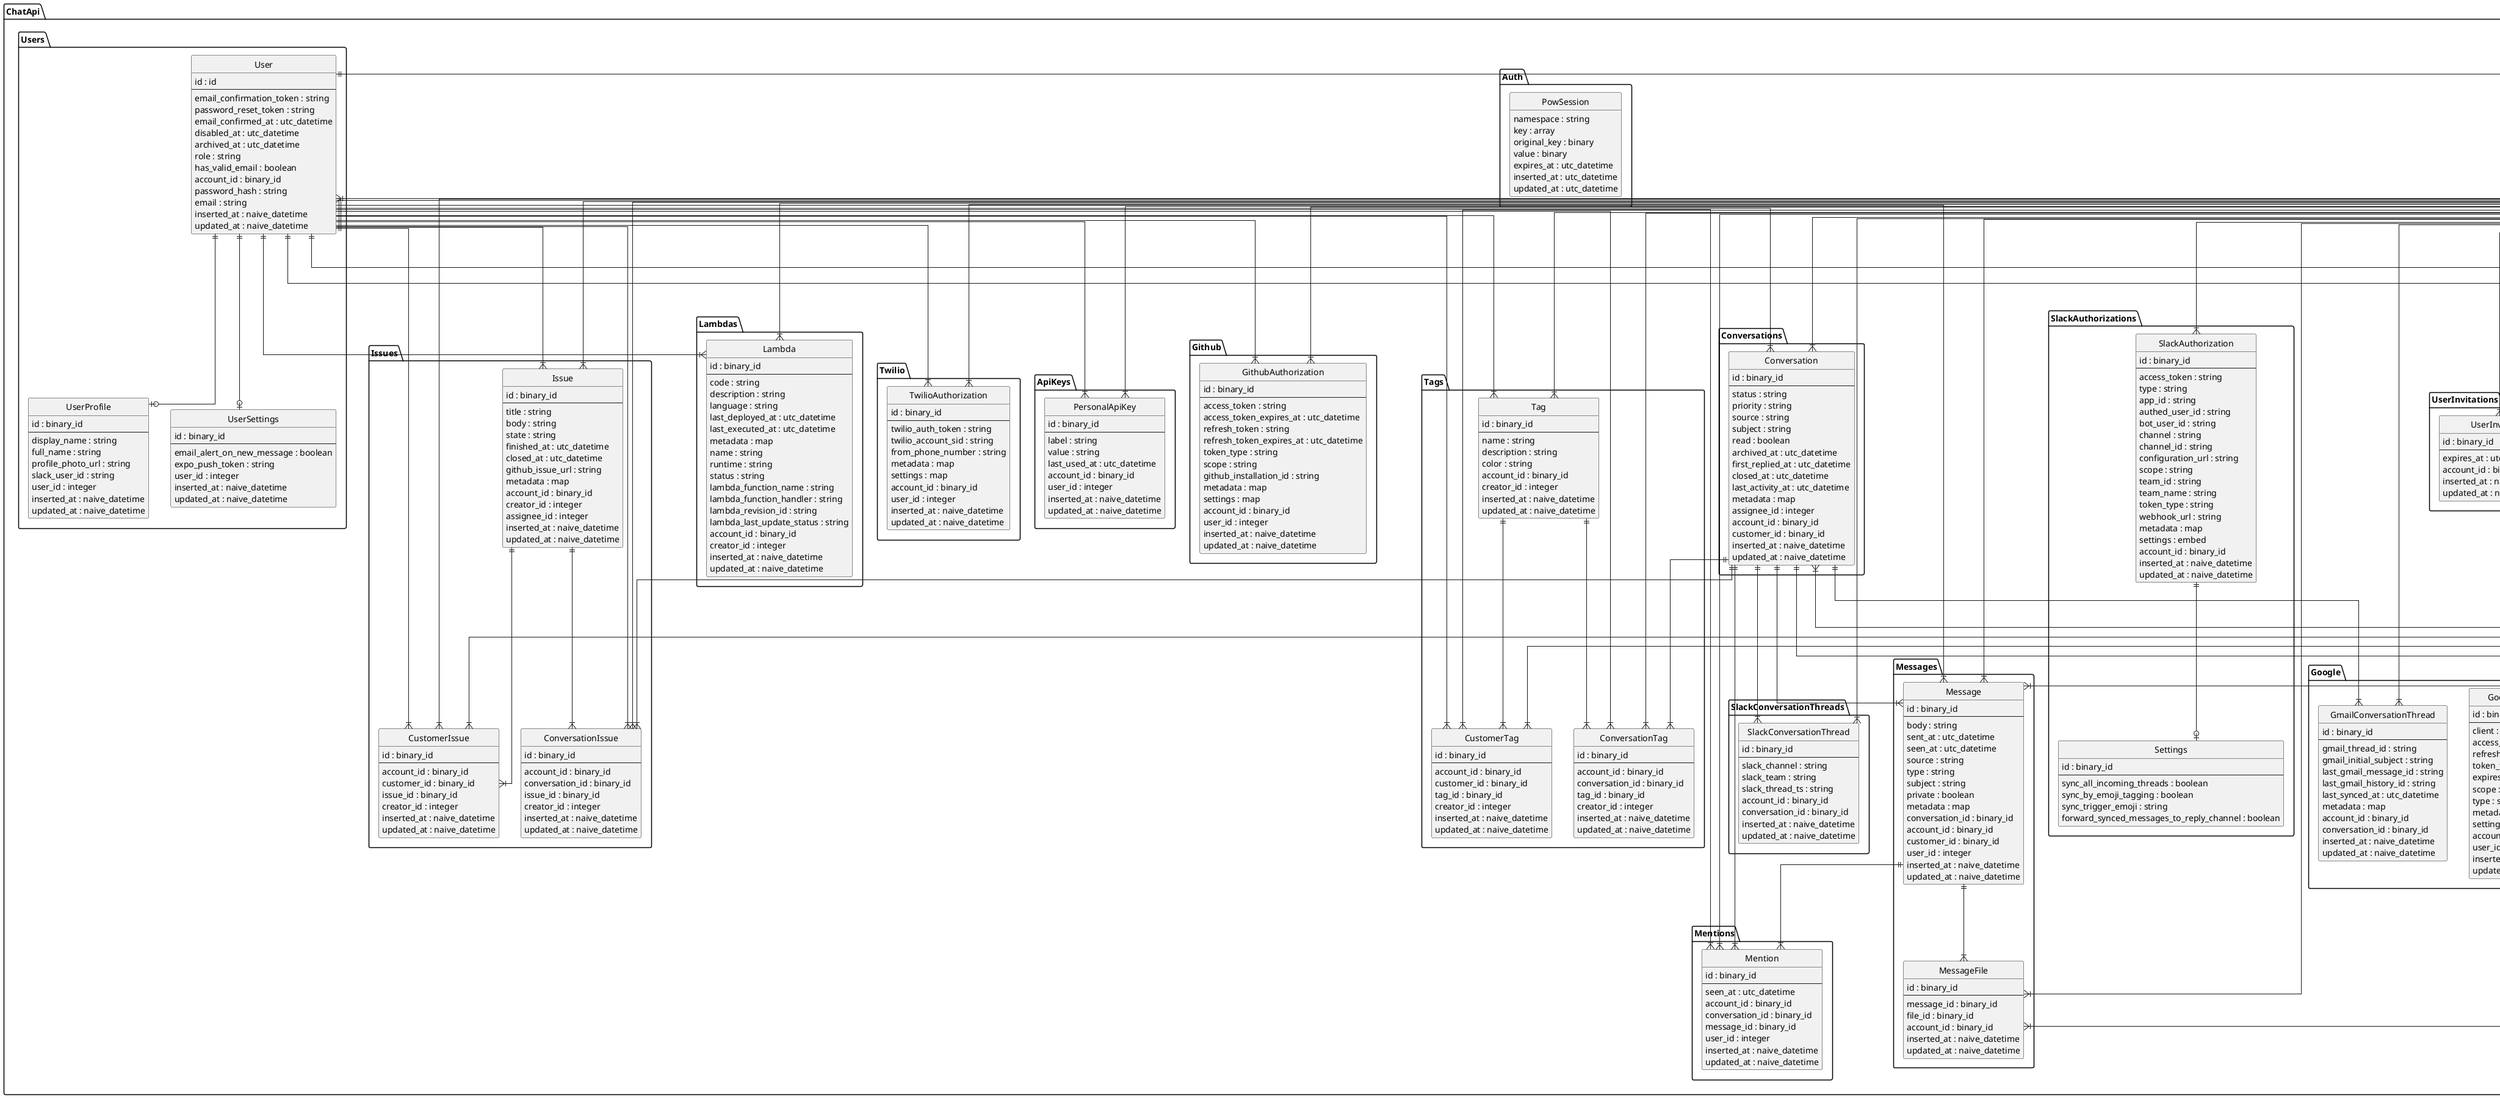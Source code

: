 @startuml

hide circle
hide methods

skinparam linetype ortho
skinparam defaultFontName Roboto Mono
skinparam shadowing false


entity ChatApi.Accounts.Account {
  id : binary_id
  --
  company_name : string
  company_logo_url : string
  time_zone : string
  subscription_plan : string
  stripe_customer_id : string
  stripe_subscription_id : string
  stripe_product_id : string
  stripe_default_payment_method_id : string
  settings : embed
  working_hours : embed
  inserted_at : naive_datetime
  updated_at : naive_datetime
}

entity ChatApi.Accounts.Settings {
  id : binary_id
  --
  disable_automated_reply_emails : boolean
  conversation_reminders_enabled : boolean
  conversation_reminder_hours_interval : integer
  max_num_conversation_reminders : integer
}

entity ChatApi.Accounts.WorkingHours {
  id : binary_id
  --
  day : string
  start_minute : integer
  end_minute : integer
}

entity ChatApi.ApiKeys.PersonalApiKey {
  id : binary_id
  --
  label : string
  value : string
  last_used_at : utc_datetime
  account_id : binary_id
  user_id : integer
  inserted_at : naive_datetime
  updated_at : naive_datetime
}

entity ChatApi.Auth.PowSession {
  namespace : string
  key : array
  original_key : binary
  value : binary
  expires_at : utc_datetime
  inserted_at : utc_datetime
  updated_at : utc_datetime
}

entity ChatApi.BrowserReplayEvents.BrowserReplayEvent {
  id : binary_id
  --
  event : map
  timestamp : utc_datetime_usec
  account_id : binary_id
  browser_session_id : binary_id
  inserted_at : naive_datetime
  updated_at : naive_datetime
}

entity ChatApi.BrowserSessions.BrowserSession {
  id : binary_id
  --
  finished_at : utc_datetime
  started_at : utc_datetime
  metadata : map
  account_id : binary_id
  customer_id : binary_id
  inserted_at : naive_datetime
  updated_at : naive_datetime
}

entity ChatApi.CannedResponses.CannedResponse {
  id : binary_id
  --
  content : string
  name : string
  account_id : binary_id
  inserted_at : naive_datetime
  updated_at : naive_datetime
}

entity ChatApi.Companies.Company {
  id : binary_id
  --
  name : string
  description : string
  external_id : string
  website_url : string
  industry : string
  logo_image_url : string
  slack_channel_id : string
  slack_channel_name : string
  slack_team_id : string
  slack_team_name : string
  metadata : map
  account_id : binary_id
  inserted_at : naive_datetime
  updated_at : naive_datetime
}

entity ChatApi.Conversations.Conversation {
  id : binary_id
  --
  status : string
  priority : string
  source : string
  subject : string
  read : boolean
  archived_at : utc_datetime
  first_replied_at : utc_datetime
  closed_at : utc_datetime
  last_activity_at : utc_datetime
  metadata : map
  assignee_id : integer
  account_id : binary_id
  customer_id : binary_id
  inserted_at : naive_datetime
  updated_at : naive_datetime
}

entity ChatApi.Customers.Customer {
  id : binary_id
  --
  first_seen : date
  email : string
  name : string
  phone : string
  external_id : string
  profile_photo_url : string
  browser : string
  browser_version : string
  browser_language : string
  os : string
  ip : string
  last_seen_at : utc_datetime
  current_url : string
  host : string
  pathname : string
  screen_height : integer
  screen_width : integer
  lib : string
  time_zone : string
  metadata : map
  account_id : binary_id
  company_id : binary_id
  inserted_at : naive_datetime
  updated_at : naive_datetime
}

entity ChatApi.EventSubscriptions.EventSubscription {
  id : binary_id
  --
  scope : string
  webhook_url : string
  verified : boolean
  account_id : binary_id
  inserted_at : naive_datetime
  updated_at : naive_datetime
}

entity ChatApi.Files.FileUpload {
  id : binary_id
  --
  filename : string
  file_url : string
  unique_filename : string
  content_type : string
  account_id : binary_id
  customer_id : binary_id
  user_id : integer
  inserted_at : naive_datetime
  updated_at : naive_datetime
}

entity ChatApi.Github.GithubAuthorization {
  id : binary_id
  --
  access_token : string
  access_token_expires_at : utc_datetime
  refresh_token : string
  refresh_token_expires_at : utc_datetime
  token_type : string
  scope : string
  github_installation_id : string
  metadata : map
  settings : map
  account_id : binary_id
  user_id : integer
  inserted_at : naive_datetime
  updated_at : naive_datetime
}

entity ChatApi.Google.GmailConversationThread {
  id : binary_id
  --
  gmail_thread_id : string
  gmail_initial_subject : string
  last_gmail_message_id : string
  last_gmail_history_id : string
  last_synced_at : utc_datetime
  metadata : map
  account_id : binary_id
  conversation_id : binary_id
  inserted_at : naive_datetime
  updated_at : naive_datetime
}

entity ChatApi.Google.GoogleAuthorization {
  id : binary_id
  --
  client : string
  access_token : string
  refresh_token : string
  token_type : string
  expires_at : integer
  scope : string
  type : string
  metadata : map
  settings : map
  account_id : binary_id
  user_id : integer
  inserted_at : naive_datetime
  updated_at : naive_datetime
}

entity ChatApi.Issues.ConversationIssue {
  id : binary_id
  --
  account_id : binary_id
  conversation_id : binary_id
  issue_id : binary_id
  creator_id : integer
  inserted_at : naive_datetime
  updated_at : naive_datetime
}

entity ChatApi.Issues.CustomerIssue {
  id : binary_id
  --
  account_id : binary_id
  customer_id : binary_id
  issue_id : binary_id
  creator_id : integer
  inserted_at : naive_datetime
  updated_at : naive_datetime
}

entity ChatApi.Issues.Issue {
  id : binary_id
  --
  title : string
  body : string
  state : string
  finished_at : utc_datetime
  closed_at : utc_datetime
  github_issue_url : string
  metadata : map
  account_id : binary_id
  creator_id : integer
  assignee_id : integer
  inserted_at : naive_datetime
  updated_at : naive_datetime
}

entity ChatApi.Lambdas.Lambda {
  id : binary_id
  --
  code : string
  description : string
  language : string
  last_deployed_at : utc_datetime
  last_executed_at : utc_datetime
  metadata : map
  name : string
  runtime : string
  status : string
  lambda_function_name : string
  lambda_function_handler : string
  lambda_revision_id : string
  lambda_last_update_status : string
  account_id : binary_id
  creator_id : integer
  inserted_at : naive_datetime
  updated_at : naive_datetime
}

entity ChatApi.Mattermost.MattermostAuthorization {
  id : binary_id
  --
  access_token : string
  refresh_token : string
  bot_token : string
  verification_token : string
  mattermost_url : string
  channel_id : string
  channel_name : string
  team_id : string
  team_domain : string
  webhook_url : string
  scope : string
  metadata : map
  settings : map
  account_id : binary_id
  user_id : integer
  inserted_at : naive_datetime
  updated_at : naive_datetime
}

entity ChatApi.Mattermost.MattermostConversationThread {
  id : binary_id
  --
  mattermost_channel_id : string
  mattermost_post_root_id : string
  account_id : binary_id
  conversation_id : binary_id
  inserted_at : naive_datetime
  updated_at : naive_datetime
}

entity ChatApi.Mentions.Mention {
  id : binary_id
  --
  seen_at : utc_datetime
  account_id : binary_id
  conversation_id : binary_id
  message_id : binary_id
  user_id : integer
  inserted_at : naive_datetime
  updated_at : naive_datetime
}

entity ChatApi.Messages.Message {
  id : binary_id
  --
  body : string
  sent_at : utc_datetime
  seen_at : utc_datetime
  source : string
  type : string
  subject : string
  private : boolean
  metadata : map
  conversation_id : binary_id
  account_id : binary_id
  customer_id : binary_id
  user_id : integer
  inserted_at : naive_datetime
  updated_at : naive_datetime
}

entity ChatApi.Messages.MessageFile {
  id : binary_id
  --
  message_id : binary_id
  file_id : binary_id
  account_id : binary_id
  inserted_at : naive_datetime
  updated_at : naive_datetime
}

entity ChatApi.Notes.Note {
  id : binary_id
  --
  body : string
  account_id : binary_id
  customer_id : binary_id
  author_id : integer
  inserted_at : naive_datetime
  updated_at : naive_datetime
}

entity ChatApi.SlackAuthorizations.Settings {
  id : binary_id
  --
  sync_all_incoming_threads : boolean
  sync_by_emoji_tagging : boolean
  sync_trigger_emoji : string
  forward_synced_messages_to_reply_channel : boolean
}

entity ChatApi.SlackAuthorizations.SlackAuthorization {
  id : binary_id
  --
  access_token : string
  type : string
  app_id : string
  authed_user_id : string
  bot_user_id : string
  channel : string
  channel_id : string
  configuration_url : string
  scope : string
  team_id : string
  team_name : string
  token_type : string
  webhook_url : string
  metadata : map
  settings : embed
  account_id : binary_id
  inserted_at : naive_datetime
  updated_at : naive_datetime
}

entity ChatApi.SlackConversationThreads.SlackConversationThread {
  id : binary_id
  --
  slack_channel : string
  slack_team : string
  slack_thread_ts : string
  account_id : binary_id
  conversation_id : binary_id
  inserted_at : naive_datetime
  updated_at : naive_datetime
}

entity ChatApi.Tags.ConversationTag {
  id : binary_id
  --
  account_id : binary_id
  conversation_id : binary_id
  tag_id : binary_id
  creator_id : integer
  inserted_at : naive_datetime
  updated_at : naive_datetime
}

entity ChatApi.Tags.CustomerTag {
  id : binary_id
  --
  account_id : binary_id
  customer_id : binary_id
  tag_id : binary_id
  creator_id : integer
  inserted_at : naive_datetime
  updated_at : naive_datetime
}

entity ChatApi.Tags.Tag {
  id : binary_id
  --
  name : string
  description : string
  color : string
  account_id : binary_id
  creator_id : integer
  inserted_at : naive_datetime
  updated_at : naive_datetime
}

entity ChatApi.Twilio.TwilioAuthorization {
  id : binary_id
  --
  twilio_auth_token : string
  twilio_account_sid : string
  from_phone_number : string
  metadata : map
  settings : map
  account_id : binary_id
  user_id : integer
  inserted_at : naive_datetime
  updated_at : naive_datetime
}

entity ChatApi.UserInvitations.UserInvitation {
  id : binary_id
  --
  expires_at : utc_datetime
  account_id : binary_id
  inserted_at : naive_datetime
  updated_at : naive_datetime
}

entity ChatApi.Users.User {
  id : id
  --
  email_confirmation_token : string
  password_reset_token : string
  email_confirmed_at : utc_datetime
  disabled_at : utc_datetime
  archived_at : utc_datetime
  role : string
  has_valid_email : boolean
  account_id : binary_id
  password_hash : string
  email : string
  inserted_at : naive_datetime
  updated_at : naive_datetime
}

entity ChatApi.Users.UserProfile {
  id : binary_id
  --
  display_name : string
  full_name : string
  profile_photo_url : string
  slack_user_id : string
  user_id : integer
  inserted_at : naive_datetime
  updated_at : naive_datetime
}

entity ChatApi.Users.UserSettings {
  id : binary_id
  --
  email_alert_on_new_message : boolean
  expo_push_token : string
  user_id : integer
  inserted_at : naive_datetime
  updated_at : naive_datetime
}

entity ChatApi.WidgetSettings.WidgetSetting {
  id : binary_id
  --
  title : string
  subtitle : string
  color : string
  greeting : string
  new_message_placeholder : string
  show_agent_availability : boolean
  agent_available_text : string
  agent_unavailable_text : string
  require_email_upfront : boolean
  is_open_by_default : boolean
  is_branding_hidden : boolean
  custom_icon_url : string
  iframe_url_override : string
  icon_variant : string
  email_input_placeholder : string
  new_messages_notification_text : string
  base_url : string
  away_message : string
  host : string
  pathname : string
  last_seen_at : utc_datetime
  account_id : binary_id
  inserted_at : naive_datetime
  updated_at : naive_datetime
}

entity Ecto.Migration.SchemaMigration {
  version : integer
  inserted_at : naive_datetime
}

entity Oban.Job {
  id : id
  --
  state : string
  queue : string
  worker : string
  args : map
  errors : array
  tags : array
  attempt : integer
  attempted_by : array
  max_attempts : integer
  priority : integer
  attempted_at : utc_datetime_usec
  completed_at : utc_datetime_usec
  discarded_at : utc_datetime_usec
  inserted_at : utc_datetime_usec
  scheduled_at : utc_datetime_usec
}

ChatApi.Accounts.Account ||--|{ ChatApi.BrowserReplayEvents.BrowserReplayEvent
ChatApi.Accounts.Account ||--|{ ChatApi.BrowserSessions.BrowserSession
ChatApi.Accounts.Account ||--|{ ChatApi.CannedResponses.CannedResponse
ChatApi.Accounts.Account ||--|{ ChatApi.Companies.Company
ChatApi.Accounts.Account ||--|{ ChatApi.Issues.ConversationIssue
ChatApi.Accounts.Account ||--|{ ChatApi.Tags.ConversationTag
ChatApi.Accounts.Account ||--|{ ChatApi.Conversations.Conversation
ChatApi.Accounts.Account ||--|{ ChatApi.Issues.CustomerIssue
ChatApi.Accounts.Account ||--|{ ChatApi.Tags.CustomerTag
ChatApi.Accounts.Account ||--|{ ChatApi.Customers.Customer
ChatApi.Accounts.Account ||--|{ ChatApi.EventSubscriptions.EventSubscription
ChatApi.Accounts.Account ||--|{ ChatApi.Files.FileUpload
ChatApi.Accounts.Account ||--|{ ChatApi.Github.GithubAuthorization
ChatApi.Accounts.Account ||--|{ ChatApi.Google.GmailConversationThread
ChatApi.Accounts.Account ||--|{ ChatApi.Google.GoogleAuthorization
ChatApi.Accounts.Account ||--|{ ChatApi.Issues.Issue
ChatApi.Accounts.Account ||--|{ ChatApi.Lambdas.Lambda
ChatApi.Accounts.Account ||--|{ ChatApi.Mattermost.MattermostAuthorization
ChatApi.Accounts.Account ||--|{ ChatApi.Mattermost.MattermostConversationThread
ChatApi.Accounts.Account ||--|{ ChatApi.Mentions.Mention
ChatApi.Accounts.Account ||--|{ ChatApi.Messages.MessageFile
ChatApi.Accounts.Account ||--|{ ChatApi.Messages.Message
ChatApi.Accounts.Account ||--|{ ChatApi.Notes.Note
ChatApi.Accounts.Account ||--|{ ChatApi.ApiKeys.PersonalApiKey
ChatApi.Accounts.Account ||--|{ ChatApi.SlackAuthorizations.SlackAuthorization
ChatApi.Accounts.Account ||--|{ ChatApi.SlackConversationThreads.SlackConversationThread
ChatApi.Accounts.Account ||--|{ ChatApi.Tags.Tag
ChatApi.Accounts.Account ||--|{ ChatApi.Twilio.TwilioAuthorization
ChatApi.Accounts.Account ||--|{ ChatApi.UserInvitations.UserInvitation
ChatApi.Accounts.Account ||--|{ ChatApi.Users.User
ChatApi.Accounts.Account ||--o| ChatApi.WidgetSettings.WidgetSetting
ChatApi.Accounts.Account ||--o| ChatApi.Accounts.Settings
ChatApi.Accounts.Account ||--|{ ChatApi.Accounts.WorkingHours
ChatApi.BrowserSessions.BrowserSession ||--|{ ChatApi.BrowserReplayEvents.BrowserReplayEvent
ChatApi.Companies.Company ||--|{ ChatApi.Customers.Customer
ChatApi.Conversations.Conversation ||--|{ ChatApi.Issues.ConversationIssue
ChatApi.Conversations.Conversation ||--|{ ChatApi.Tags.ConversationTag
ChatApi.Conversations.Conversation ||--|{ ChatApi.Google.GmailConversationThread
ChatApi.Conversations.Conversation ||--|{ ChatApi.Mattermost.MattermostConversationThread
ChatApi.Conversations.Conversation ||--|{ ChatApi.Mentions.Mention
ChatApi.Conversations.Conversation ||--|{ ChatApi.Messages.Message
ChatApi.Conversations.Conversation ||--|{ ChatApi.SlackConversationThreads.SlackConversationThread
ChatApi.Customers.Customer ||--|{ ChatApi.BrowserSessions.BrowserSession
ChatApi.Customers.Customer ||--|{ ChatApi.Conversations.Conversation
ChatApi.Customers.Customer ||--|{ ChatApi.Issues.CustomerIssue
ChatApi.Customers.Customer ||--|{ ChatApi.Tags.CustomerTag
ChatApi.Customers.Customer ||--|{ ChatApi.Files.FileUpload
ChatApi.Customers.Customer ||--|{ ChatApi.Messages.Message
ChatApi.Customers.Customer ||--|{ ChatApi.Notes.Note
ChatApi.Files.FileUpload ||--|{ ChatApi.Messages.MessageFile
ChatApi.Issues.Issue ||--|{ ChatApi.Issues.ConversationIssue
ChatApi.Issues.Issue ||--|{ ChatApi.Issues.CustomerIssue
ChatApi.Messages.Message ||--|{ ChatApi.Mentions.Mention
ChatApi.Messages.Message ||--|{ ChatApi.Messages.MessageFile
ChatApi.SlackAuthorizations.SlackAuthorization ||--o| ChatApi.SlackAuthorizations.Settings
ChatApi.Tags.Tag ||--|{ ChatApi.Tags.ConversationTag
ChatApi.Tags.Tag ||--|{ ChatApi.Tags.CustomerTag
ChatApi.Users.User ||--|{ ChatApi.Issues.ConversationIssue
ChatApi.Users.User ||--|{ ChatApi.Tags.ConversationTag
ChatApi.Users.User ||--|{ ChatApi.Conversations.Conversation
ChatApi.Users.User ||--|{ ChatApi.Issues.CustomerIssue
ChatApi.Users.User ||--|{ ChatApi.Tags.CustomerTag
ChatApi.Users.User ||--|{ ChatApi.Files.FileUpload
ChatApi.Users.User ||--|{ ChatApi.Github.GithubAuthorization
ChatApi.Users.User ||--|{ ChatApi.Google.GoogleAuthorization
ChatApi.Users.User ||--|{ ChatApi.Issues.Issue
ChatApi.Users.User ||--|{ ChatApi.Lambdas.Lambda
ChatApi.Users.User ||--|{ ChatApi.Mattermost.MattermostAuthorization
ChatApi.Users.User ||--|{ ChatApi.Mentions.Mention
ChatApi.Users.User ||--|{ ChatApi.Messages.Message
ChatApi.Users.User ||--|{ ChatApi.Notes.Note
ChatApi.Users.User ||--|{ ChatApi.ApiKeys.PersonalApiKey
ChatApi.Users.User ||--|{ ChatApi.Tags.Tag
ChatApi.Users.User ||--|{ ChatApi.Twilio.TwilioAuthorization
ChatApi.Users.User ||--o| ChatApi.Users.UserProfile
ChatApi.Users.User ||--o| ChatApi.Users.UserSettings
@enduml
